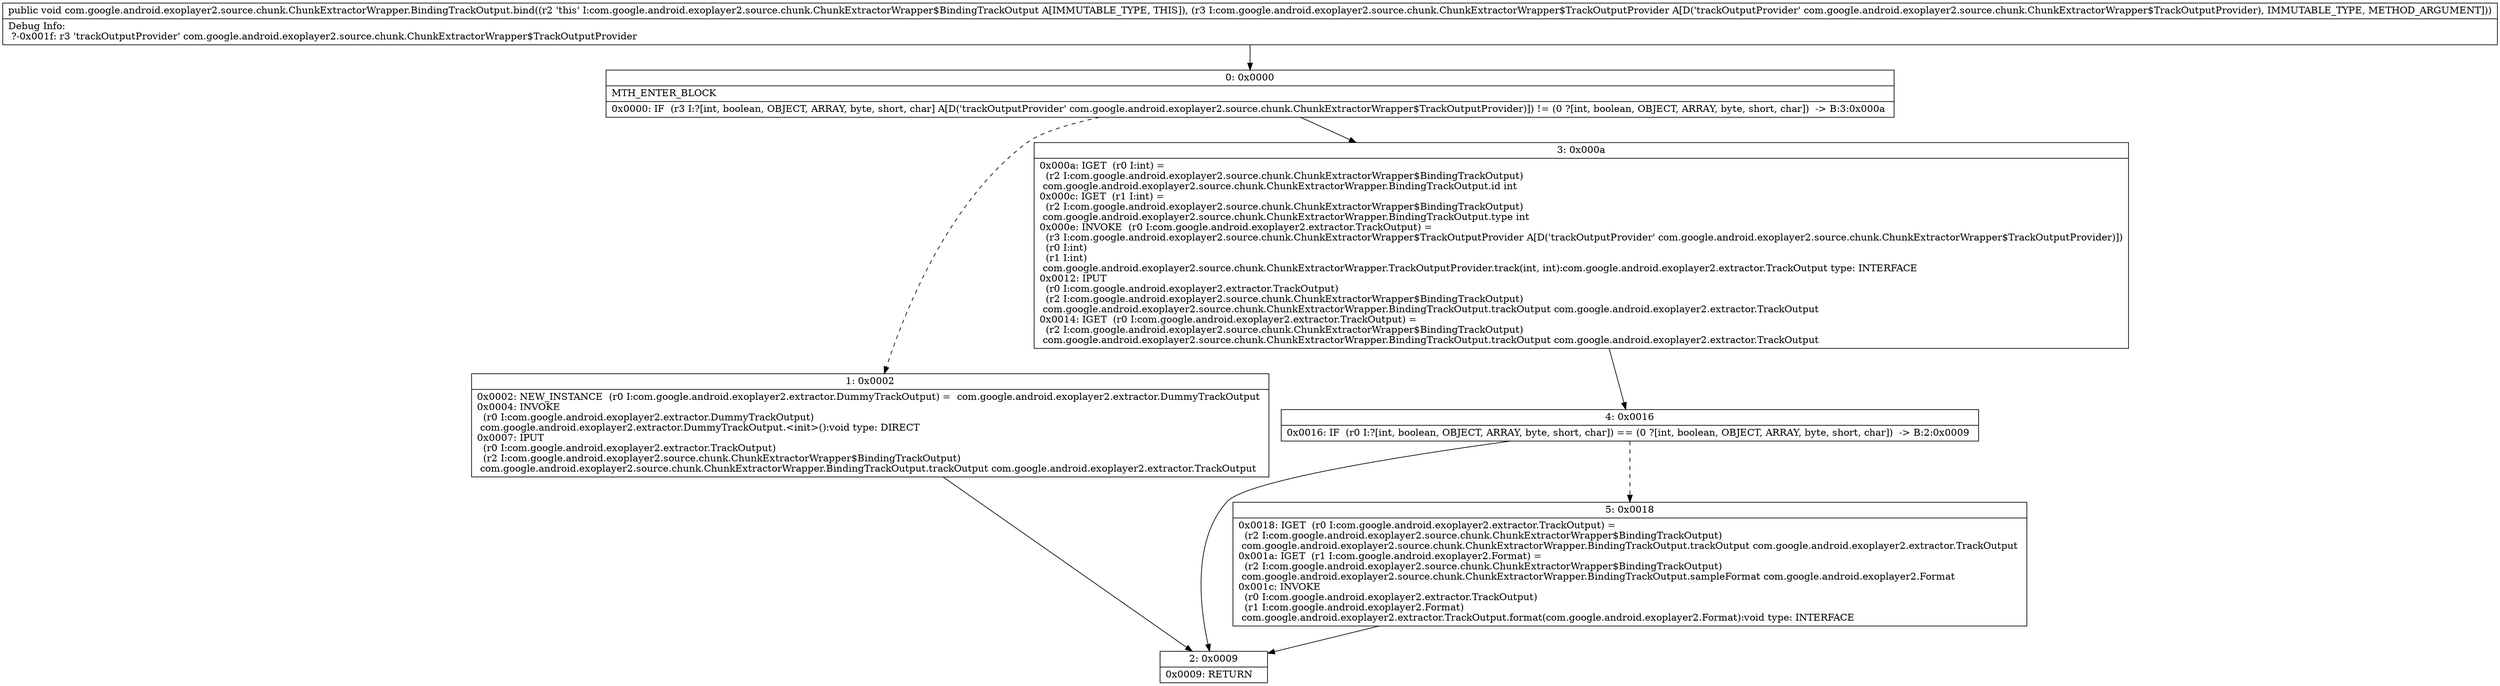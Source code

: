 digraph "CFG forcom.google.android.exoplayer2.source.chunk.ChunkExtractorWrapper.BindingTrackOutput.bind(Lcom\/google\/android\/exoplayer2\/source\/chunk\/ChunkExtractorWrapper$TrackOutputProvider;)V" {
Node_0 [shape=record,label="{0\:\ 0x0000|MTH_ENTER_BLOCK\l|0x0000: IF  (r3 I:?[int, boolean, OBJECT, ARRAY, byte, short, char] A[D('trackOutputProvider' com.google.android.exoplayer2.source.chunk.ChunkExtractorWrapper$TrackOutputProvider)]) != (0 ?[int, boolean, OBJECT, ARRAY, byte, short, char])  \-\> B:3:0x000a \l}"];
Node_1 [shape=record,label="{1\:\ 0x0002|0x0002: NEW_INSTANCE  (r0 I:com.google.android.exoplayer2.extractor.DummyTrackOutput) =  com.google.android.exoplayer2.extractor.DummyTrackOutput \l0x0004: INVOKE  \l  (r0 I:com.google.android.exoplayer2.extractor.DummyTrackOutput)\l com.google.android.exoplayer2.extractor.DummyTrackOutput.\<init\>():void type: DIRECT \l0x0007: IPUT  \l  (r0 I:com.google.android.exoplayer2.extractor.TrackOutput)\l  (r2 I:com.google.android.exoplayer2.source.chunk.ChunkExtractorWrapper$BindingTrackOutput)\l com.google.android.exoplayer2.source.chunk.ChunkExtractorWrapper.BindingTrackOutput.trackOutput com.google.android.exoplayer2.extractor.TrackOutput \l}"];
Node_2 [shape=record,label="{2\:\ 0x0009|0x0009: RETURN   \l}"];
Node_3 [shape=record,label="{3\:\ 0x000a|0x000a: IGET  (r0 I:int) = \l  (r2 I:com.google.android.exoplayer2.source.chunk.ChunkExtractorWrapper$BindingTrackOutput)\l com.google.android.exoplayer2.source.chunk.ChunkExtractorWrapper.BindingTrackOutput.id int \l0x000c: IGET  (r1 I:int) = \l  (r2 I:com.google.android.exoplayer2.source.chunk.ChunkExtractorWrapper$BindingTrackOutput)\l com.google.android.exoplayer2.source.chunk.ChunkExtractorWrapper.BindingTrackOutput.type int \l0x000e: INVOKE  (r0 I:com.google.android.exoplayer2.extractor.TrackOutput) = \l  (r3 I:com.google.android.exoplayer2.source.chunk.ChunkExtractorWrapper$TrackOutputProvider A[D('trackOutputProvider' com.google.android.exoplayer2.source.chunk.ChunkExtractorWrapper$TrackOutputProvider)])\l  (r0 I:int)\l  (r1 I:int)\l com.google.android.exoplayer2.source.chunk.ChunkExtractorWrapper.TrackOutputProvider.track(int, int):com.google.android.exoplayer2.extractor.TrackOutput type: INTERFACE \l0x0012: IPUT  \l  (r0 I:com.google.android.exoplayer2.extractor.TrackOutput)\l  (r2 I:com.google.android.exoplayer2.source.chunk.ChunkExtractorWrapper$BindingTrackOutput)\l com.google.android.exoplayer2.source.chunk.ChunkExtractorWrapper.BindingTrackOutput.trackOutput com.google.android.exoplayer2.extractor.TrackOutput \l0x0014: IGET  (r0 I:com.google.android.exoplayer2.extractor.TrackOutput) = \l  (r2 I:com.google.android.exoplayer2.source.chunk.ChunkExtractorWrapper$BindingTrackOutput)\l com.google.android.exoplayer2.source.chunk.ChunkExtractorWrapper.BindingTrackOutput.trackOutput com.google.android.exoplayer2.extractor.TrackOutput \l}"];
Node_4 [shape=record,label="{4\:\ 0x0016|0x0016: IF  (r0 I:?[int, boolean, OBJECT, ARRAY, byte, short, char]) == (0 ?[int, boolean, OBJECT, ARRAY, byte, short, char])  \-\> B:2:0x0009 \l}"];
Node_5 [shape=record,label="{5\:\ 0x0018|0x0018: IGET  (r0 I:com.google.android.exoplayer2.extractor.TrackOutput) = \l  (r2 I:com.google.android.exoplayer2.source.chunk.ChunkExtractorWrapper$BindingTrackOutput)\l com.google.android.exoplayer2.source.chunk.ChunkExtractorWrapper.BindingTrackOutput.trackOutput com.google.android.exoplayer2.extractor.TrackOutput \l0x001a: IGET  (r1 I:com.google.android.exoplayer2.Format) = \l  (r2 I:com.google.android.exoplayer2.source.chunk.ChunkExtractorWrapper$BindingTrackOutput)\l com.google.android.exoplayer2.source.chunk.ChunkExtractorWrapper.BindingTrackOutput.sampleFormat com.google.android.exoplayer2.Format \l0x001c: INVOKE  \l  (r0 I:com.google.android.exoplayer2.extractor.TrackOutput)\l  (r1 I:com.google.android.exoplayer2.Format)\l com.google.android.exoplayer2.extractor.TrackOutput.format(com.google.android.exoplayer2.Format):void type: INTERFACE \l}"];
MethodNode[shape=record,label="{public void com.google.android.exoplayer2.source.chunk.ChunkExtractorWrapper.BindingTrackOutput.bind((r2 'this' I:com.google.android.exoplayer2.source.chunk.ChunkExtractorWrapper$BindingTrackOutput A[IMMUTABLE_TYPE, THIS]), (r3 I:com.google.android.exoplayer2.source.chunk.ChunkExtractorWrapper$TrackOutputProvider A[D('trackOutputProvider' com.google.android.exoplayer2.source.chunk.ChunkExtractorWrapper$TrackOutputProvider), IMMUTABLE_TYPE, METHOD_ARGUMENT]))  | Debug Info:\l  ?\-0x001f: r3 'trackOutputProvider' com.google.android.exoplayer2.source.chunk.ChunkExtractorWrapper$TrackOutputProvider\l}"];
MethodNode -> Node_0;
Node_0 -> Node_1[style=dashed];
Node_0 -> Node_3;
Node_1 -> Node_2;
Node_3 -> Node_4;
Node_4 -> Node_2;
Node_4 -> Node_5[style=dashed];
Node_5 -> Node_2;
}

